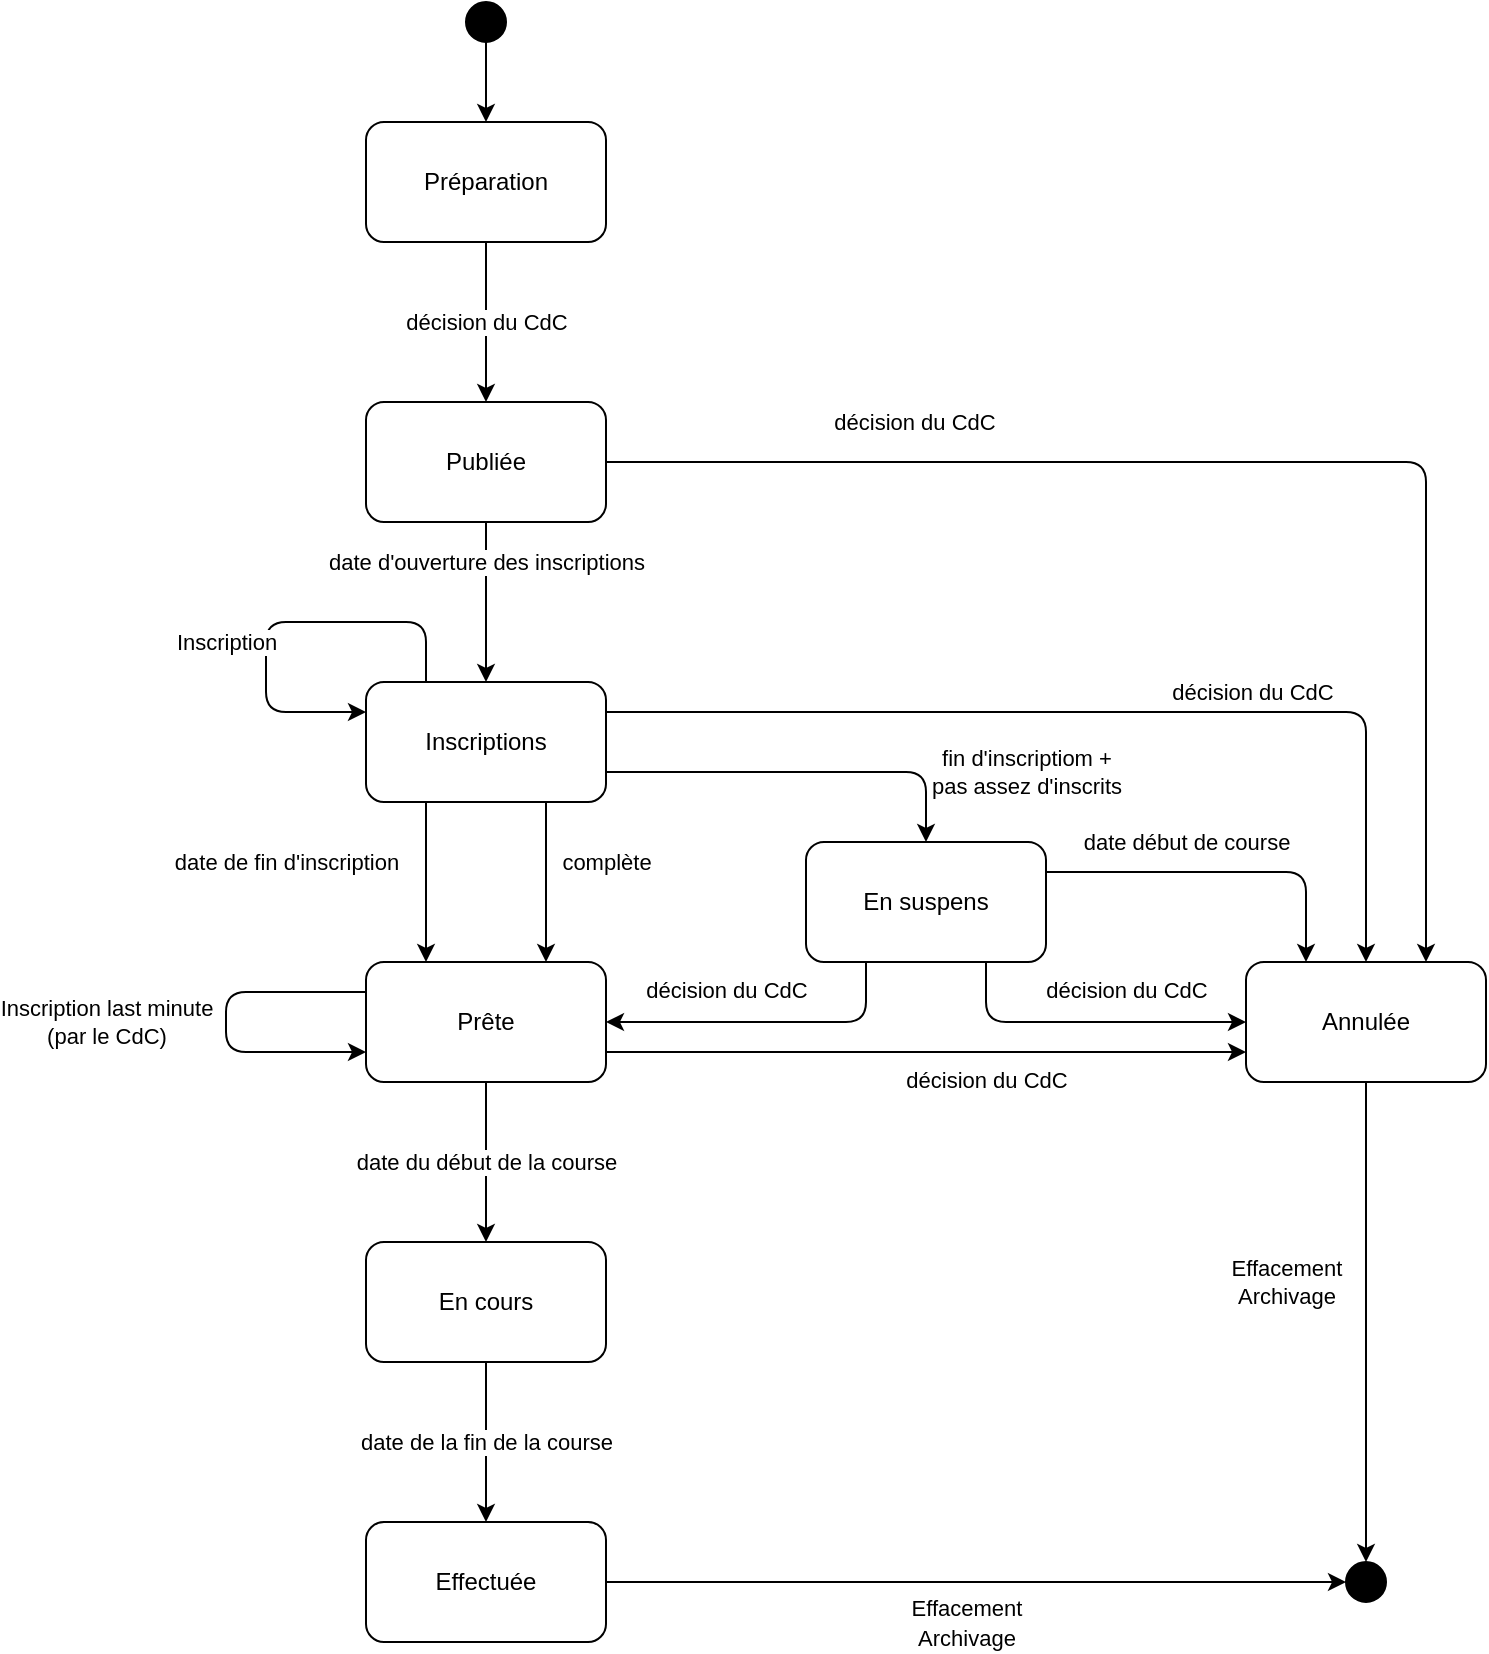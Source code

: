 <mxfile version="12.1.7" type="device" pages="1"><diagram id="MYCVSjtSUMoPhmY15Xeq" name="Page-1"><mxGraphModel dx="1426" dy="852" grid="1" gridSize="10" guides="1" tooltips="1" connect="1" arrows="1" fold="1" page="1" pageScale="1" pageWidth="827" pageHeight="1169" math="0" shadow="0"><root><mxCell id="0"/><mxCell id="1" parent="0"/><mxCell id="bCCqkNwg5OuajaiZnuZe-3" value="décision du CdC" style="edgeStyle=orthogonalEdgeStyle;rounded=0;orthogonalLoop=1;jettySize=auto;html=1;" edge="1" parent="1" source="bCCqkNwg5OuajaiZnuZe-1" target="bCCqkNwg5OuajaiZnuZe-2"><mxGeometry relative="1" as="geometry"/></mxCell><mxCell id="bCCqkNwg5OuajaiZnuZe-1" value="Préparation" style="rounded=1;whiteSpace=wrap;html=1;" vertex="1" parent="1"><mxGeometry x="200" y="120" width="120" height="60" as="geometry"/></mxCell><mxCell id="bCCqkNwg5OuajaiZnuZe-5" value="date d'ouverture des inscriptions" style="edgeStyle=orthogonalEdgeStyle;rounded=0;orthogonalLoop=1;jettySize=auto;html=1;" edge="1" parent="1" source="bCCqkNwg5OuajaiZnuZe-2" target="bCCqkNwg5OuajaiZnuZe-4"><mxGeometry x="-0.5" relative="1" as="geometry"><mxPoint as="offset"/></mxGeometry></mxCell><mxCell id="bCCqkNwg5OuajaiZnuZe-2" value="Publiée" style="rounded=1;whiteSpace=wrap;html=1;" vertex="1" parent="1"><mxGeometry x="200" y="260" width="120" height="60" as="geometry"/></mxCell><mxCell id="bCCqkNwg5OuajaiZnuZe-18" value="En suspens" style="rounded=1;whiteSpace=wrap;html=1;" vertex="1" parent="1"><mxGeometry x="420" y="480" width="120" height="60" as="geometry"/></mxCell><mxCell id="bCCqkNwg5OuajaiZnuZe-7" value="date de fin d'inscription" style="edgeStyle=orthogonalEdgeStyle;rounded=0;orthogonalLoop=1;jettySize=auto;html=1;entryX=0.25;entryY=0;entryDx=0;entryDy=0;exitX=0.25;exitY=1;exitDx=0;exitDy=0;" edge="1" parent="1" source="bCCqkNwg5OuajaiZnuZe-4" target="bCCqkNwg5OuajaiZnuZe-6"><mxGeometry y="-71" relative="1" as="geometry"><Array as="points"><mxPoint x="230" y="500"/><mxPoint x="230" y="500"/></Array><mxPoint x="1" y="-10" as="offset"/></mxGeometry></mxCell><mxCell id="bCCqkNwg5OuajaiZnuZe-4" value="Inscriptions" style="rounded=1;whiteSpace=wrap;html=1;" vertex="1" parent="1"><mxGeometry x="200" y="400" width="120" height="60" as="geometry"/></mxCell><mxCell id="bCCqkNwg5OuajaiZnuZe-12" value="Annulée" style="rounded=1;whiteSpace=wrap;html=1;" vertex="1" parent="1"><mxGeometry x="640" y="540" width="120" height="60" as="geometry"/></mxCell><mxCell id="bCCqkNwg5OuajaiZnuZe-9" value="date du début de la course" style="edgeStyle=orthogonalEdgeStyle;rounded=0;orthogonalLoop=1;jettySize=auto;html=1;" edge="1" parent="1" source="bCCqkNwg5OuajaiZnuZe-6" target="bCCqkNwg5OuajaiZnuZe-8"><mxGeometry relative="1" as="geometry"/></mxCell><mxCell id="bCCqkNwg5OuajaiZnuZe-21" value="" style="edgeStyle=orthogonalEdgeStyle;rounded=0;orthogonalLoop=1;jettySize=auto;html=1;entryX=0;entryY=0.75;entryDx=0;entryDy=0;exitX=1;exitY=0.75;exitDx=0;exitDy=0;" edge="1" parent="1" source="bCCqkNwg5OuajaiZnuZe-6" target="bCCqkNwg5OuajaiZnuZe-12"><mxGeometry relative="1" as="geometry"><mxPoint x="400" y="570" as="targetPoint"/></mxGeometry></mxCell><mxCell id="bCCqkNwg5OuajaiZnuZe-24" value="&lt;span style=&quot;font-size: 11px&quot;&gt;décision du CdC&lt;/span&gt;" style="text;html=1;resizable=0;points=[];align=center;verticalAlign=middle;labelBackgroundColor=#ffffff;" vertex="1" connectable="0" parent="bCCqkNwg5OuajaiZnuZe-21"><mxGeometry x="0.194" relative="1" as="geometry"><mxPoint x="-1" y="14" as="offset"/></mxGeometry></mxCell><mxCell id="bCCqkNwg5OuajaiZnuZe-6" value="Prête" style="rounded=1;whiteSpace=wrap;html=1;" vertex="1" parent="1"><mxGeometry x="200" y="540" width="120" height="60" as="geometry"/></mxCell><mxCell id="bCCqkNwg5OuajaiZnuZe-11" value="date de la fin de la course" style="edgeStyle=orthogonalEdgeStyle;rounded=0;orthogonalLoop=1;jettySize=auto;html=1;" edge="1" parent="1" source="bCCqkNwg5OuajaiZnuZe-8" target="bCCqkNwg5OuajaiZnuZe-10"><mxGeometry relative="1" as="geometry"/></mxCell><mxCell id="bCCqkNwg5OuajaiZnuZe-8" value="En cours" style="rounded=1;whiteSpace=wrap;html=1;" vertex="1" parent="1"><mxGeometry x="200" y="680" width="120" height="60" as="geometry"/></mxCell><mxCell id="bCCqkNwg5OuajaiZnuZe-10" value="Effectuée" style="rounded=1;whiteSpace=wrap;html=1;" vertex="1" parent="1"><mxGeometry x="200" y="820" width="120" height="60" as="geometry"/></mxCell><mxCell id="bCCqkNwg5OuajaiZnuZe-14" value="" style="endArrow=classic;html=1;entryX=0.75;entryY=0;entryDx=0;entryDy=0;exitX=1;exitY=0.5;exitDx=0;exitDy=0;" edge="1" parent="1" source="bCCqkNwg5OuajaiZnuZe-2" target="bCCqkNwg5OuajaiZnuZe-12"><mxGeometry width="50" height="50" relative="1" as="geometry"><mxPoint x="200" y="670" as="sourcePoint"/><mxPoint x="250" y="620" as="targetPoint"/><Array as="points"><mxPoint x="730" y="290"/></Array></mxGeometry></mxCell><mxCell id="bCCqkNwg5OuajaiZnuZe-22" value="&lt;span style=&quot;font-size: 11px&quot;&gt;décision du CdC&lt;/span&gt;" style="text;html=1;resizable=0;points=[];align=center;verticalAlign=middle;labelBackgroundColor=#ffffff;" vertex="1" connectable="0" parent="bCCqkNwg5OuajaiZnuZe-14"><mxGeometry x="-0.565" relative="1" as="geometry"><mxPoint x="10" y="-20" as="offset"/></mxGeometry></mxCell><mxCell id="bCCqkNwg5OuajaiZnuZe-16" value="" style="edgeStyle=orthogonalEdgeStyle;rounded=0;orthogonalLoop=1;jettySize=auto;html=1;" edge="1" parent="1" source="bCCqkNwg5OuajaiZnuZe-15" target="bCCqkNwg5OuajaiZnuZe-1"><mxGeometry relative="1" as="geometry"/></mxCell><mxCell id="bCCqkNwg5OuajaiZnuZe-15" value="" style="ellipse;whiteSpace=wrap;html=1;aspect=fixed;fillColor=#000000;" vertex="1" parent="1"><mxGeometry x="250" y="60" width="20" height="20" as="geometry"/></mxCell><mxCell id="bCCqkNwg5OuajaiZnuZe-23" value="fin d'inscriptiom + &lt;br&gt;pas assez d'inscrits" style="endArrow=classic;html=1;entryX=0.5;entryY=0;entryDx=0;entryDy=0;exitX=1;exitY=0.75;exitDx=0;exitDy=0;jumpStyle=gap;" edge="1" parent="1" source="bCCqkNwg5OuajaiZnuZe-4" target="bCCqkNwg5OuajaiZnuZe-18"><mxGeometry x="0.641" y="50" width="50" height="50" relative="1" as="geometry"><mxPoint x="180" y="950" as="sourcePoint"/><mxPoint x="230" y="900" as="targetPoint"/><Array as="points"><mxPoint x="480" y="445"/></Array><mxPoint as="offset"/></mxGeometry></mxCell><mxCell id="bCCqkNwg5OuajaiZnuZe-25" value="" style="endArrow=classic;html=1;entryX=1;entryY=0.5;entryDx=0;entryDy=0;exitX=0.25;exitY=1;exitDx=0;exitDy=0;" edge="1" parent="1" source="bCCqkNwg5OuajaiZnuZe-18" target="bCCqkNwg5OuajaiZnuZe-6"><mxGeometry width="50" height="50" relative="1" as="geometry"><mxPoint x="330" y="300" as="sourcePoint"/><mxPoint x="710" y="550" as="targetPoint"/><Array as="points"><mxPoint x="450" y="570"/></Array></mxGeometry></mxCell><mxCell id="bCCqkNwg5OuajaiZnuZe-26" value="&lt;span style=&quot;font-size: 11px&quot;&gt;décision du CdC&lt;/span&gt;" style="text;html=1;resizable=0;points=[];align=center;verticalAlign=middle;labelBackgroundColor=#ffffff;" vertex="1" connectable="0" parent="bCCqkNwg5OuajaiZnuZe-25"><mxGeometry x="-0.565" relative="1" as="geometry"><mxPoint x="-65" y="-16" as="offset"/></mxGeometry></mxCell><mxCell id="bCCqkNwg5OuajaiZnuZe-27" value="" style="endArrow=classic;html=1;entryX=0;entryY=0.5;entryDx=0;entryDy=0;exitX=0.75;exitY=1;exitDx=0;exitDy=0;" edge="1" parent="1" source="bCCqkNwg5OuajaiZnuZe-18" target="bCCqkNwg5OuajaiZnuZe-12"><mxGeometry width="50" height="50" relative="1" as="geometry"><mxPoint x="340" y="310" as="sourcePoint"/><mxPoint x="720" y="560" as="targetPoint"/><Array as="points"><mxPoint x="510" y="570"/></Array></mxGeometry></mxCell><mxCell id="bCCqkNwg5OuajaiZnuZe-28" value="&lt;span style=&quot;font-size: 11px&quot;&gt;décision du CdC&lt;br&gt;&lt;/span&gt;" style="text;html=1;resizable=0;points=[];align=center;verticalAlign=middle;labelBackgroundColor=#ffffff;" vertex="1" connectable="0" parent="bCCqkNwg5OuajaiZnuZe-27"><mxGeometry x="-0.565" relative="1" as="geometry"><mxPoint x="65" y="-16" as="offset"/></mxGeometry></mxCell><mxCell id="bCCqkNwg5OuajaiZnuZe-29" value="Inscription" style="endArrow=classic;html=1;entryX=0;entryY=0.25;entryDx=0;entryDy=0;exitX=0.25;exitY=0;exitDx=0;exitDy=0;" edge="1" parent="1" source="bCCqkNwg5OuajaiZnuZe-4" target="bCCqkNwg5OuajaiZnuZe-4"><mxGeometry x="0.171" y="-20" width="50" height="50" relative="1" as="geometry"><mxPoint x="180" y="950" as="sourcePoint"/><mxPoint x="230" y="900" as="targetPoint"/><Array as="points"><mxPoint x="230" y="370"/><mxPoint x="150" y="370"/><mxPoint x="150" y="415"/></Array><mxPoint as="offset"/></mxGeometry></mxCell><mxCell id="bCCqkNwg5OuajaiZnuZe-31" value="Inscription last minute&lt;br&gt;(par le CdC)" style="endArrow=classic;html=1;entryX=0;entryY=0.75;entryDx=0;entryDy=0;exitX=0;exitY=0.25;exitDx=0;exitDy=0;" edge="1" parent="1" source="bCCqkNwg5OuajaiZnuZe-6" target="bCCqkNwg5OuajaiZnuZe-6"><mxGeometry x="0.176" y="62" width="50" height="50" relative="1" as="geometry"><mxPoint x="220" y="540" as="sourcePoint"/><mxPoint x="190" y="555" as="targetPoint"/><Array as="points"><mxPoint x="130" y="555"/><mxPoint x="130" y="585"/></Array><mxPoint x="-60" y="47" as="offset"/></mxGeometry></mxCell><mxCell id="bCCqkNwg5OuajaiZnuZe-32" value="" style="ellipse;whiteSpace=wrap;html=1;aspect=fixed;fillColor=#000000;" vertex="1" parent="1"><mxGeometry x="690" y="840" width="20" height="20" as="geometry"/></mxCell><mxCell id="bCCqkNwg5OuajaiZnuZe-33" value="Effacement&lt;br&gt;Archivage" style="endArrow=classic;html=1;entryX=0.5;entryY=0;entryDx=0;entryDy=0;exitX=0.5;exitY=1;exitDx=0;exitDy=0;" edge="1" parent="1" source="bCCqkNwg5OuajaiZnuZe-12" target="bCCqkNwg5OuajaiZnuZe-32"><mxGeometry x="-0.167" y="-40" width="50" height="50" relative="1" as="geometry"><mxPoint x="50" y="950" as="sourcePoint"/><mxPoint x="100" y="900" as="targetPoint"/><mxPoint as="offset"/></mxGeometry></mxCell><mxCell id="bCCqkNwg5OuajaiZnuZe-34" value="" style="endArrow=classic;html=1;entryX=0;entryY=0.5;entryDx=0;entryDy=0;exitX=1;exitY=0.5;exitDx=0;exitDy=0;" edge="1" parent="1" source="bCCqkNwg5OuajaiZnuZe-10" target="bCCqkNwg5OuajaiZnuZe-32"><mxGeometry width="50" height="50" relative="1" as="geometry"><mxPoint x="40" y="1030" as="sourcePoint"/><mxPoint x="90" y="980" as="targetPoint"/></mxGeometry></mxCell><mxCell id="bCCqkNwg5OuajaiZnuZe-35" value="&lt;span style=&quot;font-size: 11px&quot;&gt;Effacement&lt;/span&gt;&lt;br style=&quot;font-size: 11px&quot;&gt;&lt;span style=&quot;font-size: 11px&quot;&gt;Archivage&lt;/span&gt;" style="text;html=1;resizable=0;points=[];align=center;verticalAlign=middle;labelBackgroundColor=#ffffff;" vertex="1" connectable="0" parent="bCCqkNwg5OuajaiZnuZe-34"><mxGeometry x="-0.054" y="-1" relative="1" as="geometry"><mxPoint x="5" y="19" as="offset"/></mxGeometry></mxCell><mxCell id="bCCqkNwg5OuajaiZnuZe-36" value="" style="endArrow=classic;html=1;entryX=0.5;entryY=0;entryDx=0;entryDy=0;exitX=1;exitY=0.25;exitDx=0;exitDy=0;" edge="1" parent="1" source="bCCqkNwg5OuajaiZnuZe-4" target="bCCqkNwg5OuajaiZnuZe-12"><mxGeometry width="50" height="50" relative="1" as="geometry"><mxPoint x="330" y="300" as="sourcePoint"/><mxPoint x="740" y="550" as="targetPoint"/><Array as="points"><mxPoint x="700" y="415"/></Array></mxGeometry></mxCell><mxCell id="bCCqkNwg5OuajaiZnuZe-37" value="&lt;span style=&quot;font-size: 11px&quot;&gt;décision du CdC&lt;/span&gt;" style="text;html=1;resizable=0;points=[];align=center;verticalAlign=middle;labelBackgroundColor=#ffffff;" vertex="1" connectable="0" parent="bCCqkNwg5OuajaiZnuZe-36"><mxGeometry x="-0.565" relative="1" as="geometry"><mxPoint x="213" y="-10" as="offset"/></mxGeometry></mxCell><mxCell id="bCCqkNwg5OuajaiZnuZe-38" value="date début de course" style="endArrow=classic;html=1;entryX=0.25;entryY=0;entryDx=0;entryDy=0;exitX=1;exitY=0.25;exitDx=0;exitDy=0;jumpStyle=gap;" edge="1" parent="1" source="bCCqkNwg5OuajaiZnuZe-18" target="bCCqkNwg5OuajaiZnuZe-12"><mxGeometry x="-0.2" y="15" width="50" height="50" relative="1" as="geometry"><mxPoint x="330" y="455" as="sourcePoint"/><mxPoint x="490" y="490" as="targetPoint"/><Array as="points"><mxPoint x="670" y="495"/></Array><mxPoint as="offset"/></mxGeometry></mxCell><mxCell id="bCCqkNwg5OuajaiZnuZe-39" value="complète" style="edgeStyle=orthogonalEdgeStyle;rounded=0;orthogonalLoop=1;jettySize=auto;html=1;exitX=0.75;exitY=1;exitDx=0;exitDy=0;entryX=0.75;entryY=0;entryDx=0;entryDy=0;" edge="1" parent="1" source="bCCqkNwg5OuajaiZnuZe-4" target="bCCqkNwg5OuajaiZnuZe-6"><mxGeometry y="32" relative="1" as="geometry"><mxPoint x="270" y="470" as="sourcePoint"/><mxPoint x="270" y="550" as="targetPoint"/><Array as="points"><mxPoint x="290" y="500"/><mxPoint x="290" y="500"/></Array><mxPoint x="-2" y="-10" as="offset"/></mxGeometry></mxCell></root></mxGraphModel></diagram></mxfile>